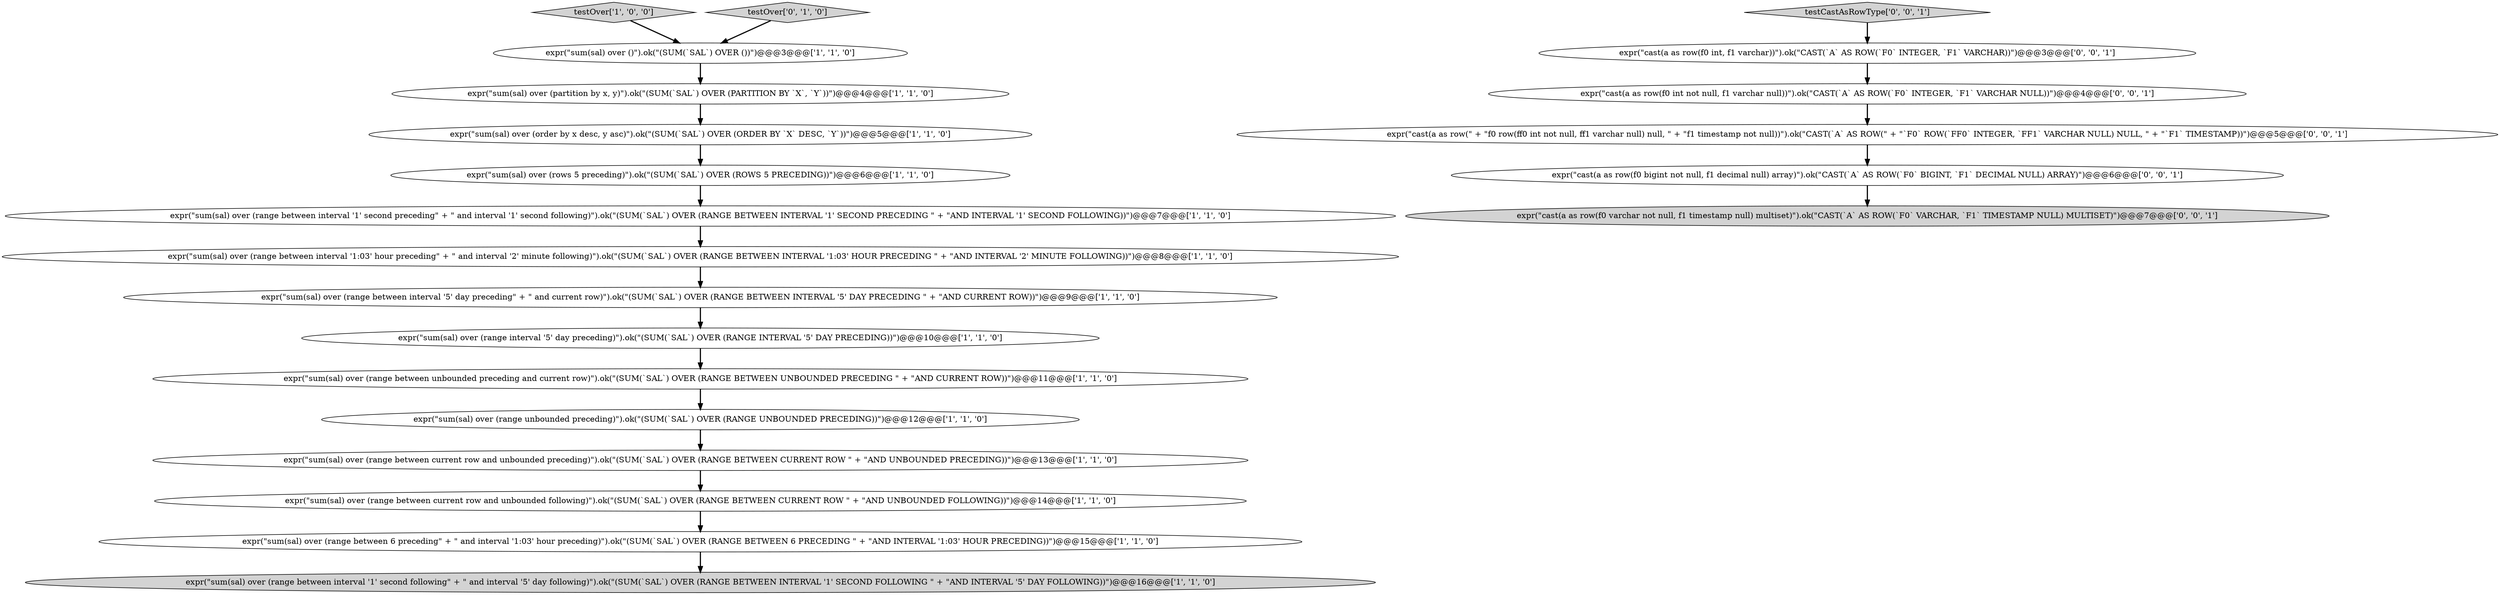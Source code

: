 digraph {
9 [style = filled, label = "expr(\"sum(sal) over (rows 5 preceding)\").ok(\"(SUM(`SAL`) OVER (ROWS 5 PRECEDING))\")@@@6@@@['1', '1', '0']", fillcolor = white, shape = ellipse image = "AAA0AAABBB1BBB"];
6 [style = filled, label = "testOver['1', '0', '0']", fillcolor = lightgray, shape = diamond image = "AAA0AAABBB1BBB"];
20 [style = filled, label = "expr(\"cast(a as row(f0 bigint not null, f1 decimal null) array)\").ok(\"CAST(`A` AS ROW(`F0` BIGINT, `F1` DECIMAL NULL) ARRAY)\")@@@6@@@['0', '0', '1']", fillcolor = white, shape = ellipse image = "AAA0AAABBB3BBB"];
1 [style = filled, label = "expr(\"sum(sal) over (order by x desc, y asc)\").ok(\"(SUM(`SAL`) OVER (ORDER BY `X` DESC, `Y`))\")@@@5@@@['1', '1', '0']", fillcolor = white, shape = ellipse image = "AAA0AAABBB1BBB"];
18 [style = filled, label = "expr(\"cast(a as row(f0 int, f1 varchar))\").ok(\"CAST(`A` AS ROW(`F0` INTEGER, `F1` VARCHAR))\")@@@3@@@['0', '0', '1']", fillcolor = white, shape = ellipse image = "AAA0AAABBB3BBB"];
5 [style = filled, label = "expr(\"sum(sal) over (partition by x, y)\").ok(\"(SUM(`SAL`) OVER (PARTITION BY `X`, `Y`))\")@@@4@@@['1', '1', '0']", fillcolor = white, shape = ellipse image = "AAA0AAABBB1BBB"];
7 [style = filled, label = "expr(\"sum(sal) over (range between interval '1' second preceding\" + \" and interval '1' second following)\").ok(\"(SUM(`SAL`) OVER (RANGE BETWEEN INTERVAL '1' SECOND PRECEDING \" + \"AND INTERVAL '1' SECOND FOLLOWING))\")@@@7@@@['1', '1', '0']", fillcolor = white, shape = ellipse image = "AAA0AAABBB1BBB"];
13 [style = filled, label = "expr(\"sum(sal) over (range unbounded preceding)\").ok(\"(SUM(`SAL`) OVER (RANGE UNBOUNDED PRECEDING))\")@@@12@@@['1', '1', '0']", fillcolor = white, shape = ellipse image = "AAA0AAABBB1BBB"];
4 [style = filled, label = "expr(\"sum(sal) over (range between current row and unbounded following)\").ok(\"(SUM(`SAL`) OVER (RANGE BETWEEN CURRENT ROW \" + \"AND UNBOUNDED FOLLOWING))\")@@@14@@@['1', '1', '0']", fillcolor = white, shape = ellipse image = "AAA0AAABBB1BBB"];
0 [style = filled, label = "expr(\"sum(sal) over (range between interval '1:03' hour preceding\" + \" and interval '2' minute following)\").ok(\"(SUM(`SAL`) OVER (RANGE BETWEEN INTERVAL '1:03' HOUR PRECEDING \" + \"AND INTERVAL '2' MINUTE FOLLOWING))\")@@@8@@@['1', '1', '0']", fillcolor = white, shape = ellipse image = "AAA0AAABBB1BBB"];
10 [style = filled, label = "expr(\"sum(sal) over (range between current row and unbounded preceding)\").ok(\"(SUM(`SAL`) OVER (RANGE BETWEEN CURRENT ROW \" + \"AND UNBOUNDED PRECEDING))\")@@@13@@@['1', '1', '0']", fillcolor = white, shape = ellipse image = "AAA0AAABBB1BBB"];
15 [style = filled, label = "testOver['0', '1', '0']", fillcolor = lightgray, shape = diamond image = "AAA0AAABBB2BBB"];
11 [style = filled, label = "expr(\"sum(sal) over (range between interval '1' second following\" + \" and interval '5' day following)\").ok(\"(SUM(`SAL`) OVER (RANGE BETWEEN INTERVAL '1' SECOND FOLLOWING \" + \"AND INTERVAL '5' DAY FOLLOWING))\")@@@16@@@['1', '1', '0']", fillcolor = lightgray, shape = ellipse image = "AAA0AAABBB1BBB"];
16 [style = filled, label = "testCastAsRowType['0', '0', '1']", fillcolor = lightgray, shape = diamond image = "AAA0AAABBB3BBB"];
2 [style = filled, label = "expr(\"sum(sal) over (range between 6 preceding\" + \" and interval '1:03' hour preceding)\").ok(\"(SUM(`SAL`) OVER (RANGE BETWEEN 6 PRECEDING \" + \"AND INTERVAL '1:03' HOUR PRECEDING))\")@@@15@@@['1', '1', '0']", fillcolor = white, shape = ellipse image = "AAA0AAABBB1BBB"];
12 [style = filled, label = "expr(\"sum(sal) over (range between unbounded preceding and current row)\").ok(\"(SUM(`SAL`) OVER (RANGE BETWEEN UNBOUNDED PRECEDING \" + \"AND CURRENT ROW))\")@@@11@@@['1', '1', '0']", fillcolor = white, shape = ellipse image = "AAA0AAABBB1BBB"];
14 [style = filled, label = "expr(\"sum(sal) over ()\").ok(\"(SUM(`SAL`) OVER ())\")@@@3@@@['1', '1', '0']", fillcolor = white, shape = ellipse image = "AAA0AAABBB1BBB"];
21 [style = filled, label = "expr(\"cast(a as row(f0 varchar not null, f1 timestamp null) multiset)\").ok(\"CAST(`A` AS ROW(`F0` VARCHAR, `F1` TIMESTAMP NULL) MULTISET)\")@@@7@@@['0', '0', '1']", fillcolor = lightgray, shape = ellipse image = "AAA0AAABBB3BBB"];
19 [style = filled, label = "expr(\"cast(a as row(\" + \"f0 row(ff0 int not null, ff1 varchar null) null, \" + \"f1 timestamp not null))\").ok(\"CAST(`A` AS ROW(\" + \"`F0` ROW(`FF0` INTEGER, `FF1` VARCHAR NULL) NULL, \" + \"`F1` TIMESTAMP))\")@@@5@@@['0', '0', '1']", fillcolor = white, shape = ellipse image = "AAA0AAABBB3BBB"];
3 [style = filled, label = "expr(\"sum(sal) over (range interval '5' day preceding)\").ok(\"(SUM(`SAL`) OVER (RANGE INTERVAL '5' DAY PRECEDING))\")@@@10@@@['1', '1', '0']", fillcolor = white, shape = ellipse image = "AAA0AAABBB1BBB"];
8 [style = filled, label = "expr(\"sum(sal) over (range between interval '5' day preceding\" + \" and current row)\").ok(\"(SUM(`SAL`) OVER (RANGE BETWEEN INTERVAL '5' DAY PRECEDING \" + \"AND CURRENT ROW))\")@@@9@@@['1', '1', '0']", fillcolor = white, shape = ellipse image = "AAA0AAABBB1BBB"];
17 [style = filled, label = "expr(\"cast(a as row(f0 int not null, f1 varchar null))\").ok(\"CAST(`A` AS ROW(`F0` INTEGER, `F1` VARCHAR NULL))\")@@@4@@@['0', '0', '1']", fillcolor = white, shape = ellipse image = "AAA0AAABBB3BBB"];
6->14 [style = bold, label=""];
13->10 [style = bold, label=""];
12->13 [style = bold, label=""];
5->1 [style = bold, label=""];
18->17 [style = bold, label=""];
7->0 [style = bold, label=""];
20->21 [style = bold, label=""];
16->18 [style = bold, label=""];
4->2 [style = bold, label=""];
3->12 [style = bold, label=""];
15->14 [style = bold, label=""];
9->7 [style = bold, label=""];
19->20 [style = bold, label=""];
2->11 [style = bold, label=""];
17->19 [style = bold, label=""];
1->9 [style = bold, label=""];
8->3 [style = bold, label=""];
0->8 [style = bold, label=""];
14->5 [style = bold, label=""];
10->4 [style = bold, label=""];
}
